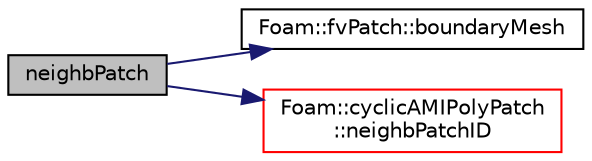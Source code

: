 digraph "neighbPatch"
{
  bgcolor="transparent";
  edge [fontname="Helvetica",fontsize="10",labelfontname="Helvetica",labelfontsize="10"];
  node [fontname="Helvetica",fontsize="10",shape=record];
  rankdir="LR";
  Node158 [label="neighbPatch",height=0.2,width=0.4,color="black", fillcolor="grey75", style="filled", fontcolor="black"];
  Node158 -> Node159 [color="midnightblue",fontsize="10",style="solid",fontname="Helvetica"];
  Node159 [label="Foam::fvPatch::boundaryMesh",height=0.2,width=0.4,color="black",URL="$a23693.html#adeb163bcd9dd47dcdc4a8f2ccf1c53eb",tooltip="Return boundaryMesh reference. "];
  Node158 -> Node160 [color="midnightblue",fontsize="10",style="solid",fontname="Helvetica"];
  Node160 [label="Foam::cyclicAMIPolyPatch\l::neighbPatchID",height=0.2,width=0.4,color="red",URL="$a26077.html#afc2149e80f0785ace675c205b80eb6bc",tooltip="Neighbour patch ID. "];
}
